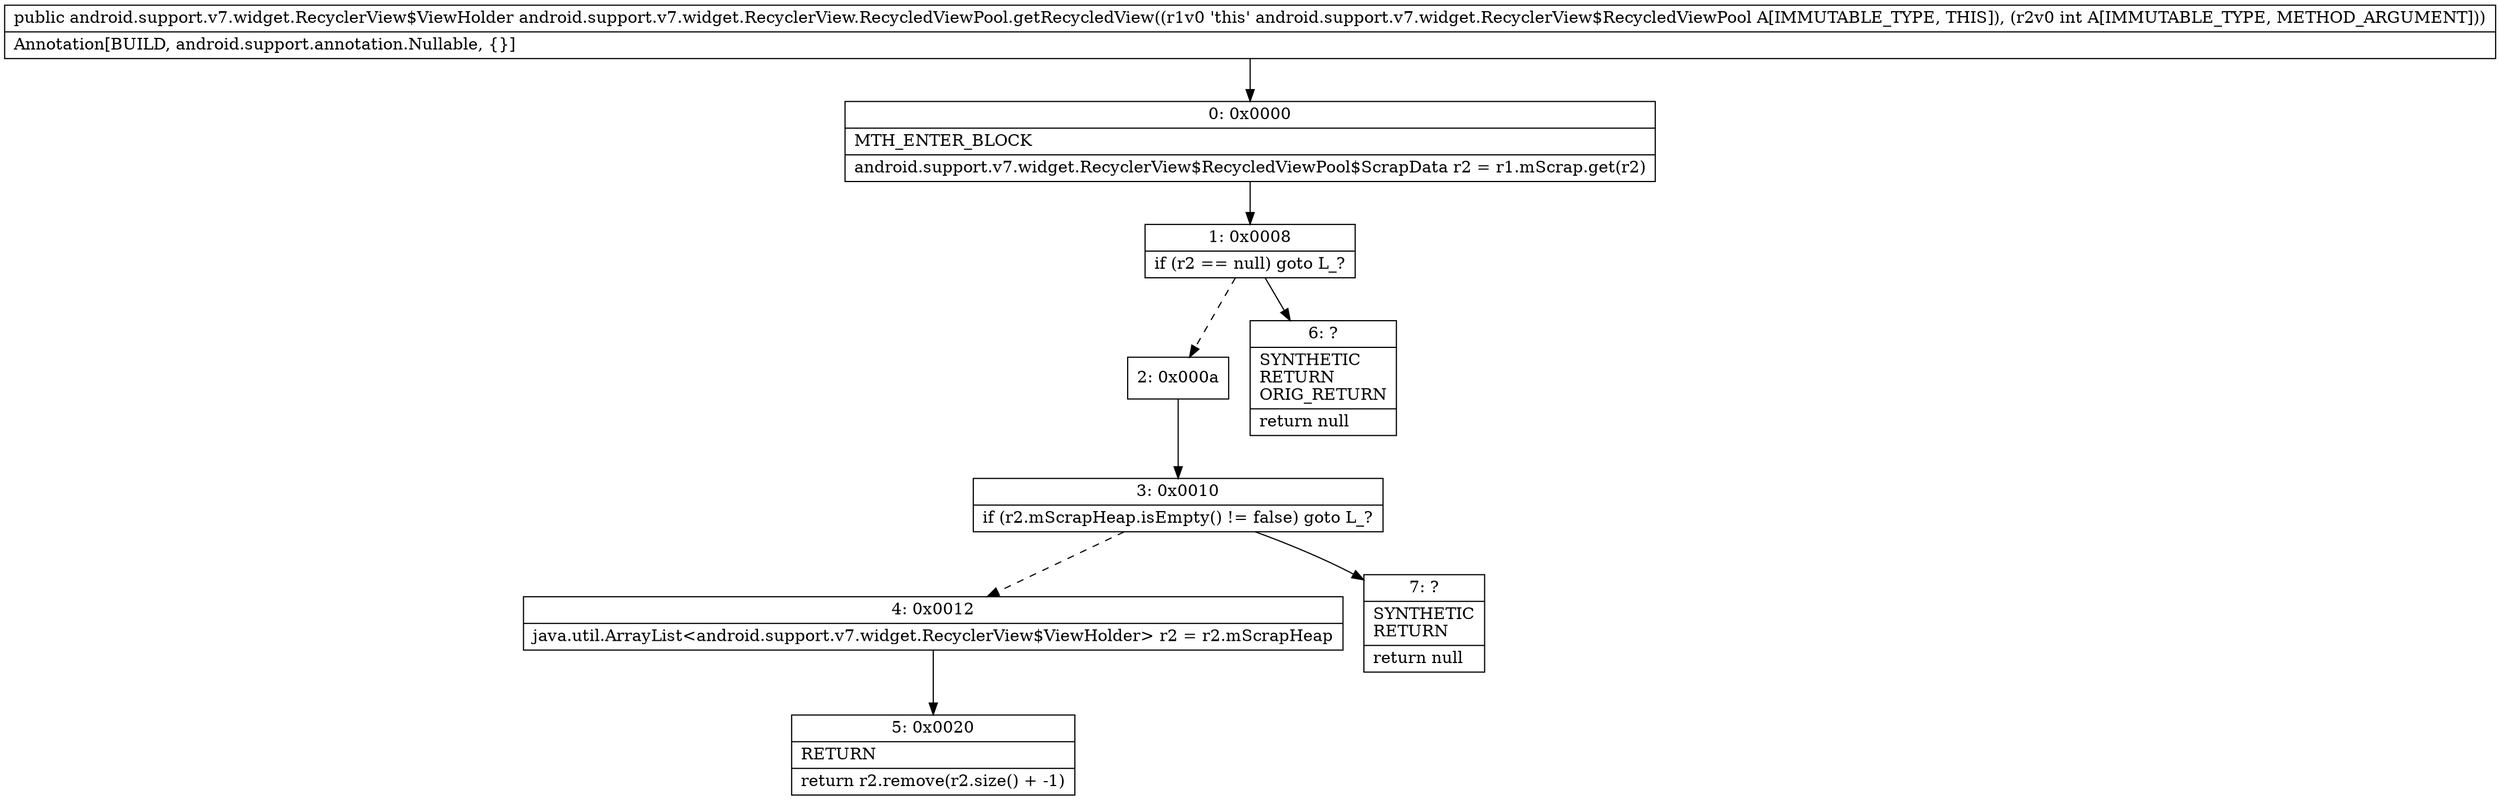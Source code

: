 digraph "CFG forandroid.support.v7.widget.RecyclerView.RecycledViewPool.getRecycledView(I)Landroid\/support\/v7\/widget\/RecyclerView$ViewHolder;" {
Node_0 [shape=record,label="{0\:\ 0x0000|MTH_ENTER_BLOCK\l|android.support.v7.widget.RecyclerView$RecycledViewPool$ScrapData r2 = r1.mScrap.get(r2)\l}"];
Node_1 [shape=record,label="{1\:\ 0x0008|if (r2 == null) goto L_?\l}"];
Node_2 [shape=record,label="{2\:\ 0x000a}"];
Node_3 [shape=record,label="{3\:\ 0x0010|if (r2.mScrapHeap.isEmpty() != false) goto L_?\l}"];
Node_4 [shape=record,label="{4\:\ 0x0012|java.util.ArrayList\<android.support.v7.widget.RecyclerView$ViewHolder\> r2 = r2.mScrapHeap\l}"];
Node_5 [shape=record,label="{5\:\ 0x0020|RETURN\l|return r2.remove(r2.size() + \-1)\l}"];
Node_6 [shape=record,label="{6\:\ ?|SYNTHETIC\lRETURN\lORIG_RETURN\l|return null\l}"];
Node_7 [shape=record,label="{7\:\ ?|SYNTHETIC\lRETURN\l|return null\l}"];
MethodNode[shape=record,label="{public android.support.v7.widget.RecyclerView$ViewHolder android.support.v7.widget.RecyclerView.RecycledViewPool.getRecycledView((r1v0 'this' android.support.v7.widget.RecyclerView$RecycledViewPool A[IMMUTABLE_TYPE, THIS]), (r2v0 int A[IMMUTABLE_TYPE, METHOD_ARGUMENT]))  | Annotation[BUILD, android.support.annotation.Nullable, \{\}]\l}"];
MethodNode -> Node_0;
Node_0 -> Node_1;
Node_1 -> Node_2[style=dashed];
Node_1 -> Node_6;
Node_2 -> Node_3;
Node_3 -> Node_4[style=dashed];
Node_3 -> Node_7;
Node_4 -> Node_5;
}

